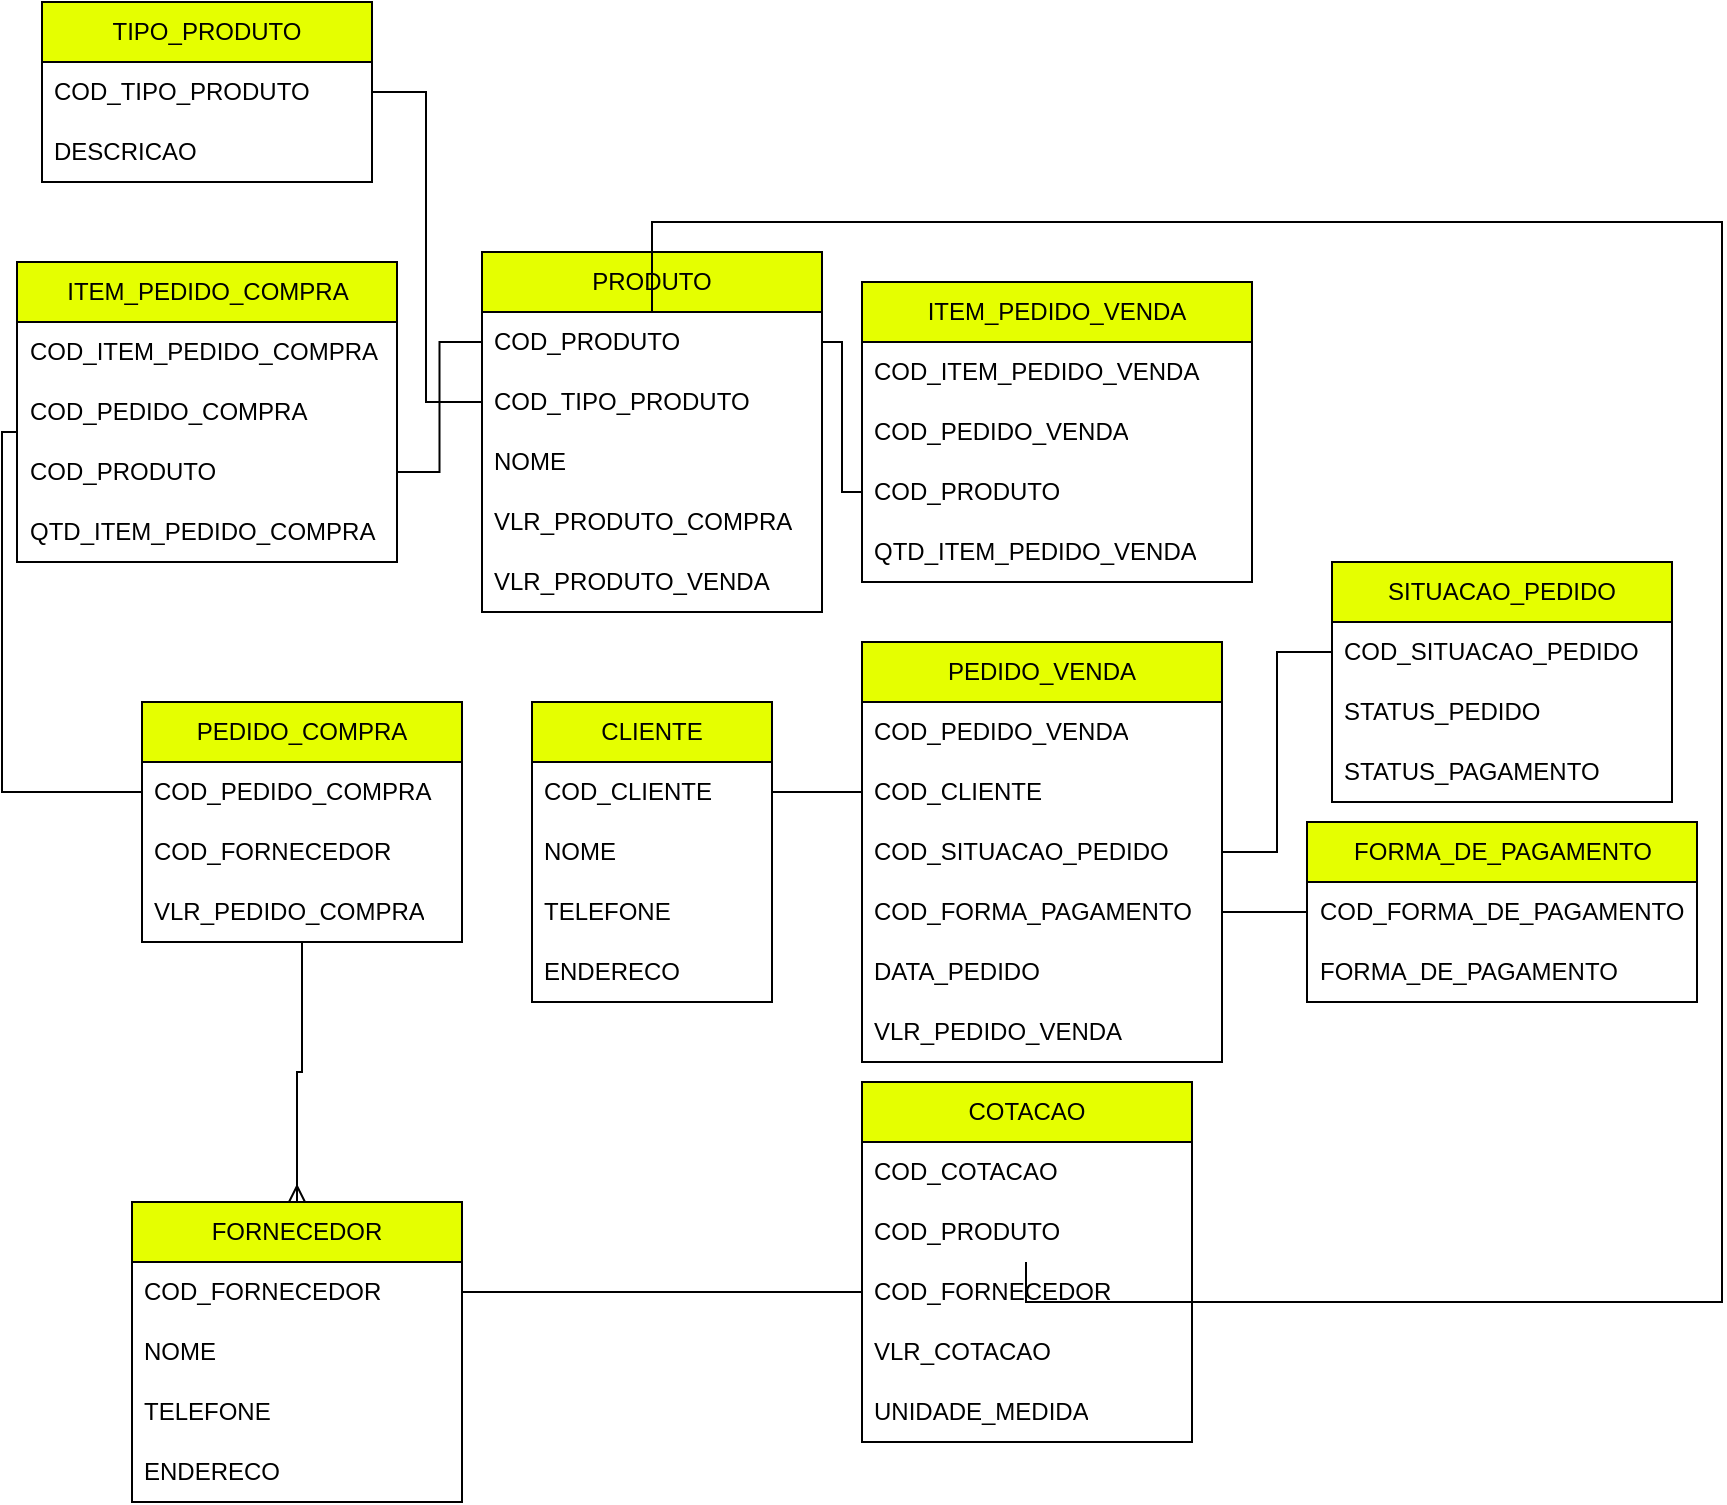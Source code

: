 <mxfile version="21.7.5" type="device">
  <diagram id="R2lEEEUBdFMjLlhIrx00" name="Page-1">
    <mxGraphModel dx="2072" dy="2229" grid="1" gridSize="10" guides="1" tooltips="1" connect="1" arrows="1" fold="1" page="1" pageScale="1" pageWidth="850" pageHeight="1100" math="0" shadow="0" extFonts="Permanent Marker^https://fonts.googleapis.com/css?family=Permanent+Marker">
      <root>
        <mxCell id="0" />
        <mxCell id="1" parent="0" />
        <mxCell id="RDs8l1iac7j3i-Kwnveo-1" value="PEDIDO_VENDA" style="swimlane;fontStyle=0;childLayout=stackLayout;horizontal=1;startSize=30;horizontalStack=0;resizeParent=1;resizeParentMax=0;resizeLast=0;collapsible=1;marginBottom=0;whiteSpace=wrap;html=1;fillColor=#E5FF00;" parent="1" vertex="1">
          <mxGeometry x="170" y="230" width="180" height="210" as="geometry" />
        </mxCell>
        <mxCell id="RDs8l1iac7j3i-Kwnveo-2" value="COD_PEDIDO_VENDA" style="text;strokeColor=none;fillColor=none;align=left;verticalAlign=middle;spacingLeft=4;spacingRight=4;overflow=hidden;points=[[0,0.5],[1,0.5]];portConstraint=eastwest;rotatable=0;whiteSpace=wrap;html=1;" parent="RDs8l1iac7j3i-Kwnveo-1" vertex="1">
          <mxGeometry y="30" width="180" height="30" as="geometry" />
        </mxCell>
        <mxCell id="RDs8l1iac7j3i-Kwnveo-3" value="COD_CLIENTE" style="text;strokeColor=none;fillColor=none;align=left;verticalAlign=middle;spacingLeft=4;spacingRight=4;overflow=hidden;points=[[0,0.5],[1,0.5]];portConstraint=eastwest;rotatable=0;whiteSpace=wrap;html=1;" parent="RDs8l1iac7j3i-Kwnveo-1" vertex="1">
          <mxGeometry y="60" width="180" height="30" as="geometry" />
        </mxCell>
        <mxCell id="RDs8l1iac7j3i-Kwnveo-4" value="COD_SITUACAO_PEDIDO" style="text;strokeColor=none;fillColor=none;align=left;verticalAlign=middle;spacingLeft=4;spacingRight=4;overflow=hidden;points=[[0,0.5],[1,0.5]];portConstraint=eastwest;rotatable=0;whiteSpace=wrap;html=1;" parent="RDs8l1iac7j3i-Kwnveo-1" vertex="1">
          <mxGeometry y="90" width="180" height="30" as="geometry" />
        </mxCell>
        <mxCell id="RDs8l1iac7j3i-Kwnveo-6" value="COD_FORMA_PAGAMENTO" style="text;strokeColor=none;fillColor=none;align=left;verticalAlign=middle;spacingLeft=4;spacingRight=4;overflow=hidden;points=[[0,0.5],[1,0.5]];portConstraint=eastwest;rotatable=0;whiteSpace=wrap;html=1;" parent="RDs8l1iac7j3i-Kwnveo-1" vertex="1">
          <mxGeometry y="120" width="180" height="30" as="geometry" />
        </mxCell>
        <mxCell id="RDs8l1iac7j3i-Kwnveo-7" value="DATA_PEDIDO" style="text;strokeColor=none;fillColor=none;align=left;verticalAlign=middle;spacingLeft=4;spacingRight=4;overflow=hidden;points=[[0,0.5],[1,0.5]];portConstraint=eastwest;rotatable=0;whiteSpace=wrap;html=1;" parent="RDs8l1iac7j3i-Kwnveo-1" vertex="1">
          <mxGeometry y="150" width="180" height="30" as="geometry" />
        </mxCell>
        <mxCell id="RDs8l1iac7j3i-Kwnveo-8" value="VLR_PEDIDO_VENDA" style="text;strokeColor=none;fillColor=none;align=left;verticalAlign=middle;spacingLeft=4;spacingRight=4;overflow=hidden;points=[[0,0.5],[1,0.5]];portConstraint=eastwest;rotatable=0;whiteSpace=wrap;html=1;" parent="RDs8l1iac7j3i-Kwnveo-1" vertex="1">
          <mxGeometry y="180" width="180" height="30" as="geometry" />
        </mxCell>
        <mxCell id="RDs8l1iac7j3i-Kwnveo-10" value="CLIENTE" style="swimlane;fontStyle=0;childLayout=stackLayout;horizontal=1;startSize=30;horizontalStack=0;resizeParent=1;resizeParentMax=0;resizeLast=0;collapsible=1;marginBottom=0;whiteSpace=wrap;html=1;fillColor=#E5FF00;" parent="1" vertex="1">
          <mxGeometry x="5" y="260" width="120" height="150" as="geometry" />
        </mxCell>
        <mxCell id="RDs8l1iac7j3i-Kwnveo-12" value="COD_CLIENTE" style="text;strokeColor=none;fillColor=none;align=left;verticalAlign=middle;spacingLeft=4;spacingRight=4;overflow=hidden;points=[[0,0.5],[1,0.5]];portConstraint=eastwest;rotatable=0;whiteSpace=wrap;html=1;" parent="RDs8l1iac7j3i-Kwnveo-10" vertex="1">
          <mxGeometry y="30" width="120" height="30" as="geometry" />
        </mxCell>
        <mxCell id="RDs8l1iac7j3i-Kwnveo-17" value="NOME" style="text;strokeColor=none;fillColor=none;align=left;verticalAlign=middle;spacingLeft=4;spacingRight=4;overflow=hidden;points=[[0,0.5],[1,0.5]];portConstraint=eastwest;rotatable=0;whiteSpace=wrap;html=1;" parent="RDs8l1iac7j3i-Kwnveo-10" vertex="1">
          <mxGeometry y="60" width="120" height="30" as="geometry" />
        </mxCell>
        <mxCell id="RDs8l1iac7j3i-Kwnveo-20" value="TELEFONE" style="text;strokeColor=none;fillColor=none;align=left;verticalAlign=middle;spacingLeft=4;spacingRight=4;overflow=hidden;points=[[0,0.5],[1,0.5]];portConstraint=eastwest;rotatable=0;whiteSpace=wrap;html=1;" parent="RDs8l1iac7j3i-Kwnveo-10" vertex="1">
          <mxGeometry y="90" width="120" height="30" as="geometry" />
        </mxCell>
        <mxCell id="RDs8l1iac7j3i-Kwnveo-21" value="ENDERECO" style="text;strokeColor=none;fillColor=none;align=left;verticalAlign=middle;spacingLeft=4;spacingRight=4;overflow=hidden;points=[[0,0.5],[1,0.5]];portConstraint=eastwest;rotatable=0;whiteSpace=wrap;html=1;" parent="RDs8l1iac7j3i-Kwnveo-10" vertex="1">
          <mxGeometry y="120" width="120" height="30" as="geometry" />
        </mxCell>
        <mxCell id="RDs8l1iac7j3i-Kwnveo-18" value="" style="endArrow=none;html=1;rounded=0;entryX=0;entryY=0.5;entryDx=0;entryDy=0;exitX=1;exitY=0.5;exitDx=0;exitDy=0;" parent="1" source="RDs8l1iac7j3i-Kwnveo-12" target="RDs8l1iac7j3i-Kwnveo-3" edge="1">
          <mxGeometry width="50" height="50" relative="1" as="geometry">
            <mxPoint x="380" y="340" as="sourcePoint" />
            <mxPoint x="430" y="290" as="targetPoint" />
          </mxGeometry>
        </mxCell>
        <mxCell id="RDs8l1iac7j3i-Kwnveo-22" value="SITUACAO_PEDIDO" style="swimlane;fontStyle=0;childLayout=stackLayout;horizontal=1;startSize=30;horizontalStack=0;resizeParent=1;resizeParentMax=0;resizeLast=0;collapsible=1;marginBottom=0;whiteSpace=wrap;html=1;fillColor=#E5FF00;" parent="1" vertex="1">
          <mxGeometry x="405" y="190" width="170" height="120" as="geometry" />
        </mxCell>
        <mxCell id="RDs8l1iac7j3i-Kwnveo-23" value="COD_SITUACAO_PEDIDO" style="text;strokeColor=none;fillColor=none;align=left;verticalAlign=middle;spacingLeft=4;spacingRight=4;overflow=hidden;points=[[0,0.5],[1,0.5]];portConstraint=eastwest;rotatable=0;whiteSpace=wrap;html=1;" parent="RDs8l1iac7j3i-Kwnveo-22" vertex="1">
          <mxGeometry y="30" width="170" height="30" as="geometry" />
        </mxCell>
        <mxCell id="RDs8l1iac7j3i-Kwnveo-24" value="STATUS_PEDIDO" style="text;strokeColor=none;fillColor=none;align=left;verticalAlign=middle;spacingLeft=4;spacingRight=4;overflow=hidden;points=[[0,0.5],[1,0.5]];portConstraint=eastwest;rotatable=0;whiteSpace=wrap;html=1;" parent="RDs8l1iac7j3i-Kwnveo-22" vertex="1">
          <mxGeometry y="60" width="170" height="30" as="geometry" />
        </mxCell>
        <mxCell id="RDs8l1iac7j3i-Kwnveo-39" value="STATUS_PAGAMENTO" style="text;strokeColor=none;fillColor=none;align=left;verticalAlign=middle;spacingLeft=4;spacingRight=4;overflow=hidden;points=[[0,0.5],[1,0.5]];portConstraint=eastwest;rotatable=0;whiteSpace=wrap;html=1;" parent="RDs8l1iac7j3i-Kwnveo-22" vertex="1">
          <mxGeometry y="90" width="170" height="30" as="geometry" />
        </mxCell>
        <mxCell id="RDs8l1iac7j3i-Kwnveo-27" value="" style="endArrow=none;html=1;rounded=0;entryX=1;entryY=0.5;entryDx=0;entryDy=0;exitX=0;exitY=0.5;exitDx=0;exitDy=0;edgeStyle=orthogonalEdgeStyle;" parent="1" source="RDs8l1iac7j3i-Kwnveo-23" target="RDs8l1iac7j3i-Kwnveo-4" edge="1">
          <mxGeometry width="50" height="50" relative="1" as="geometry">
            <mxPoint x="130" y="205" as="sourcePoint" />
            <mxPoint x="150" y="235" as="targetPoint" />
          </mxGeometry>
        </mxCell>
        <mxCell id="RDs8l1iac7j3i-Kwnveo-28" value="FORMA_DE_PAGAMENTO" style="swimlane;fontStyle=0;childLayout=stackLayout;horizontal=1;startSize=30;horizontalStack=0;resizeParent=1;resizeParentMax=0;resizeLast=0;collapsible=1;marginBottom=0;whiteSpace=wrap;html=1;fillColor=#E5FF00;" parent="1" vertex="1">
          <mxGeometry x="392.5" y="320" width="195" height="90" as="geometry" />
        </mxCell>
        <mxCell id="RDs8l1iac7j3i-Kwnveo-29" value="COD_FORMA_DE_PAGAMENTO" style="text;strokeColor=none;fillColor=none;align=left;verticalAlign=middle;spacingLeft=4;spacingRight=4;overflow=hidden;points=[[0,0.5],[1,0.5]];portConstraint=eastwest;rotatable=0;whiteSpace=wrap;html=1;" parent="RDs8l1iac7j3i-Kwnveo-28" vertex="1">
          <mxGeometry y="30" width="195" height="30" as="geometry" />
        </mxCell>
        <mxCell id="RDs8l1iac7j3i-Kwnveo-30" value="FORMA_DE_PAGAMENTO" style="text;strokeColor=none;fillColor=none;align=left;verticalAlign=middle;spacingLeft=4;spacingRight=4;overflow=hidden;points=[[0,0.5],[1,0.5]];portConstraint=eastwest;rotatable=0;whiteSpace=wrap;html=1;" parent="RDs8l1iac7j3i-Kwnveo-28" vertex="1">
          <mxGeometry y="60" width="195" height="30" as="geometry" />
        </mxCell>
        <mxCell id="RDs8l1iac7j3i-Kwnveo-34" value="" style="endArrow=none;html=1;rounded=0;entryX=1;entryY=0.5;entryDx=0;entryDy=0;exitX=0;exitY=0.5;exitDx=0;exitDy=0;" parent="1" source="RDs8l1iac7j3i-Kwnveo-29" target="RDs8l1iac7j3i-Kwnveo-6" edge="1">
          <mxGeometry width="50" height="50" relative="1" as="geometry">
            <mxPoint x="360" y="205" as="sourcePoint" />
            <mxPoint x="330" y="265" as="targetPoint" />
          </mxGeometry>
        </mxCell>
        <mxCell id="RDs8l1iac7j3i-Kwnveo-40" value="PRODUTO" style="swimlane;fontStyle=0;childLayout=stackLayout;horizontal=1;startSize=30;horizontalStack=0;resizeParent=1;resizeParentMax=0;resizeLast=0;collapsible=1;marginBottom=0;whiteSpace=wrap;html=1;fillColor=#E5FF00;" parent="1" vertex="1">
          <mxGeometry x="-20" y="35" width="170" height="180" as="geometry" />
        </mxCell>
        <mxCell id="RDs8l1iac7j3i-Kwnveo-41" value="COD_PRODUTO" style="text;strokeColor=none;fillColor=none;align=left;verticalAlign=middle;spacingLeft=4;spacingRight=4;overflow=hidden;points=[[0,0.5],[1,0.5]];portConstraint=eastwest;rotatable=0;whiteSpace=wrap;html=1;" parent="RDs8l1iac7j3i-Kwnveo-40" vertex="1">
          <mxGeometry y="30" width="170" height="30" as="geometry" />
        </mxCell>
        <mxCell id="RDs8l1iac7j3i-Kwnveo-82" value="COD_TIPO_PRODUTO" style="text;strokeColor=none;fillColor=none;align=left;verticalAlign=middle;spacingLeft=4;spacingRight=4;overflow=hidden;points=[[0,0.5],[1,0.5]];portConstraint=eastwest;rotatable=0;whiteSpace=wrap;html=1;" parent="RDs8l1iac7j3i-Kwnveo-40" vertex="1">
          <mxGeometry y="60" width="170" height="30" as="geometry" />
        </mxCell>
        <mxCell id="RDs8l1iac7j3i-Kwnveo-42" value="NOME" style="text;strokeColor=none;fillColor=none;align=left;verticalAlign=middle;spacingLeft=4;spacingRight=4;overflow=hidden;points=[[0,0.5],[1,0.5]];portConstraint=eastwest;rotatable=0;whiteSpace=wrap;html=1;" parent="RDs8l1iac7j3i-Kwnveo-40" vertex="1">
          <mxGeometry y="90" width="170" height="30" as="geometry" />
        </mxCell>
        <mxCell id="RDs8l1iac7j3i-Kwnveo-43" value="VLR_PRODUTO_COMPRA" style="text;strokeColor=none;fillColor=none;align=left;verticalAlign=middle;spacingLeft=4;spacingRight=4;overflow=hidden;points=[[0,0.5],[1,0.5]];portConstraint=eastwest;rotatable=0;whiteSpace=wrap;html=1;" parent="RDs8l1iac7j3i-Kwnveo-40" vertex="1">
          <mxGeometry y="120" width="170" height="30" as="geometry" />
        </mxCell>
        <mxCell id="RDs8l1iac7j3i-Kwnveo-86" value="VLR_PRODUTO_VENDA" style="text;strokeColor=none;fillColor=none;align=left;verticalAlign=middle;spacingLeft=4;spacingRight=4;overflow=hidden;points=[[0,0.5],[1,0.5]];portConstraint=eastwest;rotatable=0;whiteSpace=wrap;html=1;" parent="RDs8l1iac7j3i-Kwnveo-40" vertex="1">
          <mxGeometry y="150" width="170" height="30" as="geometry" />
        </mxCell>
        <mxCell id="RDs8l1iac7j3i-Kwnveo-45" value="ITEM_PEDIDO_VENDA" style="swimlane;fontStyle=0;childLayout=stackLayout;horizontal=1;startSize=30;horizontalStack=0;resizeParent=1;resizeParentMax=0;resizeLast=0;collapsible=1;marginBottom=0;whiteSpace=wrap;html=1;fillColor=#E5FF00;" parent="1" vertex="1">
          <mxGeometry x="170" y="50" width="195" height="150" as="geometry" />
        </mxCell>
        <mxCell id="RDs8l1iac7j3i-Kwnveo-46" value="COD_ITEM_PEDIDO_VENDA" style="text;strokeColor=none;fillColor=none;align=left;verticalAlign=middle;spacingLeft=4;spacingRight=4;overflow=hidden;points=[[0,0.5],[1,0.5]];portConstraint=eastwest;rotatable=0;whiteSpace=wrap;html=1;" parent="RDs8l1iac7j3i-Kwnveo-45" vertex="1">
          <mxGeometry y="30" width="195" height="30" as="geometry" />
        </mxCell>
        <mxCell id="RDs8l1iac7j3i-Kwnveo-52" value="COD_PEDIDO_VENDA" style="text;strokeColor=none;fillColor=none;align=left;verticalAlign=middle;spacingLeft=4;spacingRight=4;overflow=hidden;points=[[0,0.5],[1,0.5]];portConstraint=eastwest;rotatable=0;whiteSpace=wrap;html=1;" parent="RDs8l1iac7j3i-Kwnveo-45" vertex="1">
          <mxGeometry y="60" width="195" height="30" as="geometry" />
        </mxCell>
        <mxCell id="RDs8l1iac7j3i-Kwnveo-47" value="COD_PRODUTO" style="text;strokeColor=none;fillColor=none;align=left;verticalAlign=middle;spacingLeft=4;spacingRight=4;overflow=hidden;points=[[0,0.5],[1,0.5]];portConstraint=eastwest;rotatable=0;whiteSpace=wrap;html=1;" parent="RDs8l1iac7j3i-Kwnveo-45" vertex="1">
          <mxGeometry y="90" width="195" height="30" as="geometry" />
        </mxCell>
        <mxCell id="RDs8l1iac7j3i-Kwnveo-84" value="QTD_ITEM_PEDIDO_VENDA" style="text;strokeColor=none;fillColor=none;align=left;verticalAlign=middle;spacingLeft=4;spacingRight=4;overflow=hidden;points=[[0,0.5],[1,0.5]];portConstraint=eastwest;rotatable=0;whiteSpace=wrap;html=1;" parent="RDs8l1iac7j3i-Kwnveo-45" vertex="1">
          <mxGeometry y="120" width="195" height="30" as="geometry" />
        </mxCell>
        <mxCell id="RDs8l1iac7j3i-Kwnveo-48" value="FORNECEDOR" style="swimlane;fontStyle=0;childLayout=stackLayout;horizontal=1;startSize=30;horizontalStack=0;resizeParent=1;resizeParentMax=0;resizeLast=0;collapsible=1;marginBottom=0;whiteSpace=wrap;html=1;fillColor=#E5FF00;" parent="1" vertex="1">
          <mxGeometry x="-195" y="510" width="165" height="150" as="geometry" />
        </mxCell>
        <mxCell id="RDs8l1iac7j3i-Kwnveo-49" value="COD_FORNECEDOR" style="text;strokeColor=none;fillColor=none;align=left;verticalAlign=middle;spacingLeft=4;spacingRight=4;overflow=hidden;points=[[0,0.5],[1,0.5]];portConstraint=eastwest;rotatable=0;whiteSpace=wrap;html=1;" parent="RDs8l1iac7j3i-Kwnveo-48" vertex="1">
          <mxGeometry y="30" width="165" height="30" as="geometry" />
        </mxCell>
        <mxCell id="RDs8l1iac7j3i-Kwnveo-50" value="NOME" style="text;strokeColor=none;fillColor=none;align=left;verticalAlign=middle;spacingLeft=4;spacingRight=4;overflow=hidden;points=[[0,0.5],[1,0.5]];portConstraint=eastwest;rotatable=0;whiteSpace=wrap;html=1;" parent="RDs8l1iac7j3i-Kwnveo-48" vertex="1">
          <mxGeometry y="60" width="165" height="30" as="geometry" />
        </mxCell>
        <mxCell id="RDs8l1iac7j3i-Kwnveo-66" value="TELEFONE" style="text;strokeColor=none;fillColor=none;align=left;verticalAlign=middle;spacingLeft=4;spacingRight=4;overflow=hidden;points=[[0,0.5],[1,0.5]];portConstraint=eastwest;rotatable=0;whiteSpace=wrap;html=1;" parent="RDs8l1iac7j3i-Kwnveo-48" vertex="1">
          <mxGeometry y="90" width="165" height="30" as="geometry" />
        </mxCell>
        <mxCell id="RDs8l1iac7j3i-Kwnveo-65" value="ENDERECO" style="text;strokeColor=none;fillColor=none;align=left;verticalAlign=middle;spacingLeft=4;spacingRight=4;overflow=hidden;points=[[0,0.5],[1,0.5]];portConstraint=eastwest;rotatable=0;whiteSpace=wrap;html=1;" parent="RDs8l1iac7j3i-Kwnveo-48" vertex="1">
          <mxGeometry y="120" width="165" height="30" as="geometry" />
        </mxCell>
        <mxCell id="RDs8l1iac7j3i-Kwnveo-51" value="" style="endArrow=none;html=1;rounded=0;entryX=0;entryY=0.5;entryDx=0;entryDy=0;exitX=1;exitY=0.5;exitDx=0;exitDy=0;edgeStyle=orthogonalEdgeStyle;" parent="1" source="RDs8l1iac7j3i-Kwnveo-41" target="RDs8l1iac7j3i-Kwnveo-47" edge="1">
          <mxGeometry width="50" height="50" relative="1" as="geometry">
            <mxPoint x="120" y="370" as="sourcePoint" />
            <mxPoint x="150" y="235" as="targetPoint" />
          </mxGeometry>
        </mxCell>
        <mxCell id="RDs8l1iac7j3i-Kwnveo-54" value="PEDIDO_COMPRA" style="swimlane;fontStyle=0;childLayout=stackLayout;horizontal=1;startSize=30;horizontalStack=0;resizeParent=1;resizeParentMax=0;resizeLast=0;collapsible=1;marginBottom=0;whiteSpace=wrap;html=1;fillColor=#E5FF00;" parent="1" vertex="1">
          <mxGeometry x="-190" y="260" width="160" height="120" as="geometry" />
        </mxCell>
        <mxCell id="RDs8l1iac7j3i-Kwnveo-55" value="COD_PEDIDO_COMPRA" style="text;strokeColor=none;fillColor=none;align=left;verticalAlign=middle;spacingLeft=4;spacingRight=4;overflow=hidden;points=[[0,0.5],[1,0.5]];portConstraint=eastwest;rotatable=0;whiteSpace=wrap;html=1;" parent="RDs8l1iac7j3i-Kwnveo-54" vertex="1">
          <mxGeometry y="30" width="160" height="30" as="geometry" />
        </mxCell>
        <mxCell id="RDs8l1iac7j3i-Kwnveo-57" value="COD_FORNECEDOR" style="text;strokeColor=none;fillColor=none;align=left;verticalAlign=middle;spacingLeft=4;spacingRight=4;overflow=hidden;points=[[0,0.5],[1,0.5]];portConstraint=eastwest;rotatable=0;whiteSpace=wrap;html=1;" parent="RDs8l1iac7j3i-Kwnveo-54" vertex="1">
          <mxGeometry y="60" width="160" height="30" as="geometry" />
        </mxCell>
        <mxCell id="RDs8l1iac7j3i-Kwnveo-88" value="VLR_PEDIDO_COMPRA" style="text;strokeColor=none;fillColor=none;align=left;verticalAlign=middle;spacingLeft=4;spacingRight=4;overflow=hidden;points=[[0,0.5],[1,0.5]];portConstraint=eastwest;rotatable=0;whiteSpace=wrap;html=1;" parent="RDs8l1iac7j3i-Kwnveo-54" vertex="1">
          <mxGeometry y="90" width="160" height="30" as="geometry" />
        </mxCell>
        <mxCell id="RDs8l1iac7j3i-Kwnveo-60" value="ITEM_PEDIDO_COMPRA" style="swimlane;fontStyle=0;childLayout=stackLayout;horizontal=1;startSize=30;horizontalStack=0;resizeParent=1;resizeParentMax=0;resizeLast=0;collapsible=1;marginBottom=0;whiteSpace=wrap;html=1;fillColor=#E5FF00;" parent="1" vertex="1">
          <mxGeometry x="-252.5" y="40" width="190" height="150" as="geometry" />
        </mxCell>
        <mxCell id="RDs8l1iac7j3i-Kwnveo-61" value="COD_ITEM_PEDIDO_COMPRA" style="text;strokeColor=none;fillColor=none;align=left;verticalAlign=middle;spacingLeft=4;spacingRight=4;overflow=hidden;points=[[0,0.5],[1,0.5]];portConstraint=eastwest;rotatable=0;whiteSpace=wrap;html=1;" parent="RDs8l1iac7j3i-Kwnveo-60" vertex="1">
          <mxGeometry y="30" width="190" height="30" as="geometry" />
        </mxCell>
        <mxCell id="RDs8l1iac7j3i-Kwnveo-62" value="COD_PEDIDO_COMPRA" style="text;strokeColor=none;fillColor=none;align=left;verticalAlign=middle;spacingLeft=4;spacingRight=4;overflow=hidden;points=[[0,0.5],[1,0.5]];portConstraint=eastwest;rotatable=0;whiteSpace=wrap;html=1;" parent="RDs8l1iac7j3i-Kwnveo-60" vertex="1">
          <mxGeometry y="60" width="190" height="30" as="geometry" />
        </mxCell>
        <mxCell id="RDs8l1iac7j3i-Kwnveo-68" value="COD_PRODUTO" style="text;strokeColor=none;fillColor=none;align=left;verticalAlign=middle;spacingLeft=4;spacingRight=4;overflow=hidden;points=[[0,0.5],[1,0.5]];portConstraint=eastwest;rotatable=0;whiteSpace=wrap;html=1;" parent="RDs8l1iac7j3i-Kwnveo-60" vertex="1">
          <mxGeometry y="90" width="190" height="30" as="geometry" />
        </mxCell>
        <mxCell id="RDs8l1iac7j3i-Kwnveo-85" value="QTD_ITEM_PEDIDO_COMPRA" style="text;strokeColor=none;fillColor=none;align=left;verticalAlign=middle;spacingLeft=4;spacingRight=4;overflow=hidden;points=[[0,0.5],[1,0.5]];portConstraint=eastwest;rotatable=0;whiteSpace=wrap;html=1;" parent="RDs8l1iac7j3i-Kwnveo-60" vertex="1">
          <mxGeometry y="120" width="190" height="30" as="geometry" />
        </mxCell>
        <mxCell id="RDs8l1iac7j3i-Kwnveo-70" value="" style="endArrow=none;html=1;rounded=0;entryX=0;entryY=0.5;entryDx=0;entryDy=0;exitX=1;exitY=0.5;exitDx=0;exitDy=0;edgeStyle=orthogonalEdgeStyle;" parent="1" source="RDs8l1iac7j3i-Kwnveo-68" target="RDs8l1iac7j3i-Kwnveo-41" edge="1">
          <mxGeometry width="50" height="50" relative="1" as="geometry">
            <mxPoint x="-40" y="365" as="sourcePoint" />
            <mxPoint x="-70" y="275" as="targetPoint" />
          </mxGeometry>
        </mxCell>
        <mxCell id="RDs8l1iac7j3i-Kwnveo-71" value="TIPO_PRODUTO" style="swimlane;fontStyle=0;childLayout=stackLayout;horizontal=1;startSize=30;horizontalStack=0;resizeParent=1;resizeParentMax=0;resizeLast=0;collapsible=1;marginBottom=0;whiteSpace=wrap;html=1;fillColor=#E5FF00;" parent="1" vertex="1">
          <mxGeometry x="-240" y="-90" width="165" height="90" as="geometry" />
        </mxCell>
        <mxCell id="RDs8l1iac7j3i-Kwnveo-72" value="COD_TIPO_PRODUTO" style="text;strokeColor=none;fillColor=none;align=left;verticalAlign=middle;spacingLeft=4;spacingRight=4;overflow=hidden;points=[[0,0.5],[1,0.5]];portConstraint=eastwest;rotatable=0;whiteSpace=wrap;html=1;" parent="RDs8l1iac7j3i-Kwnveo-71" vertex="1">
          <mxGeometry y="30" width="165" height="30" as="geometry" />
        </mxCell>
        <mxCell id="RDs8l1iac7j3i-Kwnveo-83" value="DESCRICAO" style="text;strokeColor=none;fillColor=none;align=left;verticalAlign=middle;spacingLeft=4;spacingRight=4;overflow=hidden;points=[[0,0.5],[1,0.5]];portConstraint=eastwest;rotatable=0;whiteSpace=wrap;html=1;" parent="RDs8l1iac7j3i-Kwnveo-71" vertex="1">
          <mxGeometry y="60" width="165" height="30" as="geometry" />
        </mxCell>
        <mxCell id="RDs8l1iac7j3i-Kwnveo-76" value="COTACAO" style="swimlane;fontStyle=0;childLayout=stackLayout;horizontal=1;startSize=30;horizontalStack=0;resizeParent=1;resizeParentMax=0;resizeLast=0;collapsible=1;marginBottom=0;whiteSpace=wrap;html=1;fillColor=#E5FF00;" parent="1" vertex="1">
          <mxGeometry x="170" y="450" width="165" height="180" as="geometry" />
        </mxCell>
        <mxCell id="RDs8l1iac7j3i-Kwnveo-77" value="COD_COTACAO" style="text;strokeColor=none;fillColor=none;align=left;verticalAlign=middle;spacingLeft=4;spacingRight=4;overflow=hidden;points=[[0,0.5],[1,0.5]];portConstraint=eastwest;rotatable=0;whiteSpace=wrap;html=1;" parent="RDs8l1iac7j3i-Kwnveo-76" vertex="1">
          <mxGeometry y="30" width="165" height="30" as="geometry" />
        </mxCell>
        <mxCell id="RDs8l1iac7j3i-Kwnveo-89" value="COD_PRODUTO" style="text;strokeColor=none;fillColor=none;align=left;verticalAlign=middle;spacingLeft=4;spacingRight=4;overflow=hidden;points=[[0,0.5],[1,0.5]];portConstraint=eastwest;rotatable=0;whiteSpace=wrap;html=1;" parent="RDs8l1iac7j3i-Kwnveo-76" vertex="1">
          <mxGeometry y="60" width="165" height="30" as="geometry" />
        </mxCell>
        <mxCell id="RDs8l1iac7j3i-Kwnveo-90" value="COD_FORNECEDOR" style="text;strokeColor=none;fillColor=none;align=left;verticalAlign=middle;spacingLeft=4;spacingRight=4;overflow=hidden;points=[[0,0.5],[1,0.5]];portConstraint=eastwest;rotatable=0;whiteSpace=wrap;html=1;" parent="RDs8l1iac7j3i-Kwnveo-76" vertex="1">
          <mxGeometry y="90" width="165" height="30" as="geometry" />
        </mxCell>
        <mxCell id="RDs8l1iac7j3i-Kwnveo-91" value="VLR_COTACAO" style="text;strokeColor=none;fillColor=none;align=left;verticalAlign=middle;spacingLeft=4;spacingRight=4;overflow=hidden;points=[[0,0.5],[1,0.5]];portConstraint=eastwest;rotatable=0;whiteSpace=wrap;html=1;" parent="RDs8l1iac7j3i-Kwnveo-76" vertex="1">
          <mxGeometry y="120" width="165" height="30" as="geometry" />
        </mxCell>
        <mxCell id="RDs8l1iac7j3i-Kwnveo-92" value="UNIDADE_MEDIDA" style="text;strokeColor=none;fillColor=none;align=left;verticalAlign=middle;spacingLeft=4;spacingRight=4;overflow=hidden;points=[[0,0.5],[1,0.5]];portConstraint=eastwest;rotatable=0;whiteSpace=wrap;html=1;" parent="RDs8l1iac7j3i-Kwnveo-76" vertex="1">
          <mxGeometry y="150" width="165" height="30" as="geometry" />
        </mxCell>
        <mxCell id="RDs8l1iac7j3i-Kwnveo-81" value="" style="endArrow=none;html=1;rounded=0;exitX=1;exitY=0.5;exitDx=0;exitDy=0;entryX=0;entryY=0.5;entryDx=0;entryDy=0;edgeStyle=orthogonalEdgeStyle;" parent="1" source="RDs8l1iac7j3i-Kwnveo-72" target="RDs8l1iac7j3i-Kwnveo-82" edge="1">
          <mxGeometry width="50" height="50" relative="1" as="geometry">
            <mxPoint x="-80" y="215" as="sourcePoint" />
            <mxPoint x="-40" y="60" as="targetPoint" />
            <Array as="points">
              <mxPoint x="-48" y="-45" />
              <mxPoint x="-48" y="110" />
            </Array>
          </mxGeometry>
        </mxCell>
        <mxCell id="6LzDGoBrolP3NBALBEOO-1" value="" style="edgeStyle=orthogonalEdgeStyle;fontSize=12;html=1;endArrow=ERmany;rounded=0;" edge="1" parent="1" source="RDs8l1iac7j3i-Kwnveo-54" target="RDs8l1iac7j3i-Kwnveo-48">
          <mxGeometry width="100" height="100" relative="1" as="geometry">
            <mxPoint x="-180.0" y="267.5" as="sourcePoint" />
            <mxPoint x="-165.0" y="462.5" as="targetPoint" />
          </mxGeometry>
        </mxCell>
        <mxCell id="6LzDGoBrolP3NBALBEOO-3" value="" style="endArrow=none;html=1;rounded=0;edgeStyle=orthogonalEdgeStyle;" edge="1" parent="1" source="RDs8l1iac7j3i-Kwnveo-41" target="RDs8l1iac7j3i-Kwnveo-89">
          <mxGeometry relative="1" as="geometry">
            <mxPoint x="30" y="310" as="sourcePoint" />
            <mxPoint x="190" y="310" as="targetPoint" />
            <Array as="points">
              <mxPoint x="65" y="20" />
              <mxPoint x="600" y="20" />
              <mxPoint x="600" y="560" />
              <mxPoint x="252" y="560" />
            </Array>
          </mxGeometry>
        </mxCell>
        <mxCell id="6LzDGoBrolP3NBALBEOO-4" value="" style="endArrow=none;html=1;rounded=0;edgeStyle=orthogonalEdgeStyle;" edge="1" parent="1" source="RDs8l1iac7j3i-Kwnveo-62" target="RDs8l1iac7j3i-Kwnveo-55">
          <mxGeometry relative="1" as="geometry">
            <mxPoint x="30" y="310" as="sourcePoint" />
            <mxPoint x="190" y="310" as="targetPoint" />
            <Array as="points">
              <mxPoint x="-260" y="125" />
              <mxPoint x="-260" y="305" />
            </Array>
          </mxGeometry>
        </mxCell>
        <mxCell id="6LzDGoBrolP3NBALBEOO-5" value="" style="endArrow=none;html=1;rounded=0;" edge="1" parent="1" source="RDs8l1iac7j3i-Kwnveo-49" target="RDs8l1iac7j3i-Kwnveo-90">
          <mxGeometry relative="1" as="geometry">
            <mxPoint x="30" y="310" as="sourcePoint" />
            <mxPoint x="190" y="310" as="targetPoint" />
          </mxGeometry>
        </mxCell>
      </root>
    </mxGraphModel>
  </diagram>
</mxfile>
